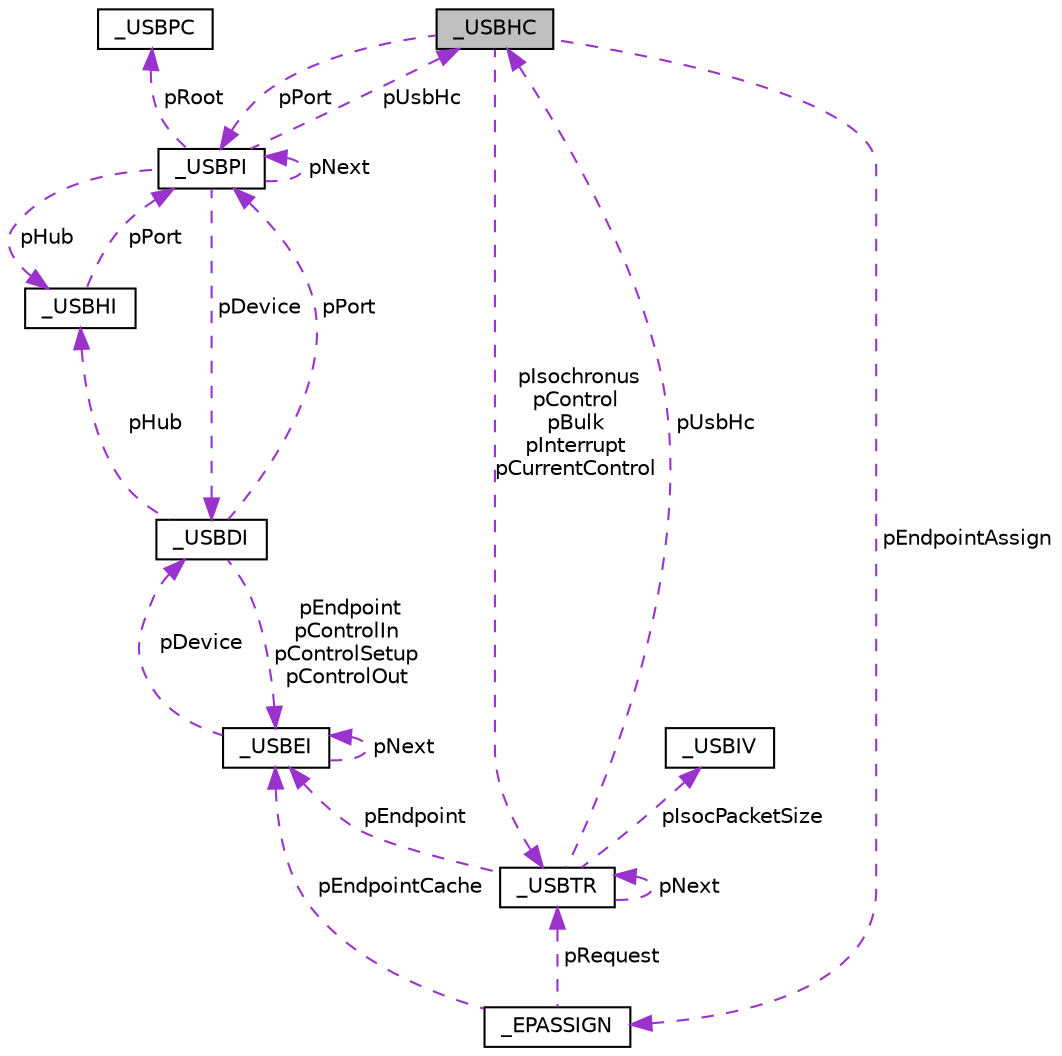 digraph "_USBHC"
{
 // LATEX_PDF_SIZE
  edge [fontname="Helvetica",fontsize="10",labelfontname="Helvetica",labelfontsize="10"];
  node [fontname="Helvetica",fontsize="10",shape=record];
  Node1 [label="_USBHC",height=0.2,width=0.4,color="black", fillcolor="grey75", style="filled", fontcolor="black",tooltip=" "];
  Node2 -> Node1 [dir="back",color="darkorchid3",fontsize="10",style="dashed",label=" pPort" ,fontname="Helvetica"];
  Node2 [label="_USBPI",height=0.2,width=0.4,color="black", fillcolor="white", style="filled",URL="$d7/d90/struct__USBPI.html",tooltip=" "];
  Node2 -> Node2 [dir="back",color="darkorchid3",fontsize="10",style="dashed",label=" pNext" ,fontname="Helvetica"];
  Node1 -> Node2 [dir="back",color="darkorchid3",fontsize="10",style="dashed",label=" pUsbHc" ,fontname="Helvetica"];
  Node3 -> Node2 [dir="back",color="darkorchid3",fontsize="10",style="dashed",label=" pHub" ,fontname="Helvetica"];
  Node3 [label="_USBHI",height=0.2,width=0.4,color="black", fillcolor="white", style="filled",URL="$d5/dd1/struct__USBHI.html",tooltip=" "];
  Node2 -> Node3 [dir="back",color="darkorchid3",fontsize="10",style="dashed",label=" pPort" ,fontname="Helvetica"];
  Node4 -> Node2 [dir="back",color="darkorchid3",fontsize="10",style="dashed",label=" pRoot" ,fontname="Helvetica"];
  Node4 [label="_USBPC",height=0.2,width=0.4,color="black", fillcolor="white", style="filled",URL="$dc/dfb/struct__USBPC.html",tooltip=" "];
  Node5 -> Node2 [dir="back",color="darkorchid3",fontsize="10",style="dashed",label=" pDevice" ,fontname="Helvetica"];
  Node5 [label="_USBDI",height=0.2,width=0.4,color="black", fillcolor="white", style="filled",URL="$d0/db5/struct__USBDI.html",tooltip=" "];
  Node2 -> Node5 [dir="back",color="darkorchid3",fontsize="10",style="dashed",label=" pPort" ,fontname="Helvetica"];
  Node3 -> Node5 [dir="back",color="darkorchid3",fontsize="10",style="dashed",label=" pHub" ,fontname="Helvetica"];
  Node6 -> Node5 [dir="back",color="darkorchid3",fontsize="10",style="dashed",label=" pEndpoint\npControlIn\npControlSetup\npControlOut" ,fontname="Helvetica"];
  Node6 [label="_USBEI",height=0.2,width=0.4,color="black", fillcolor="white", style="filled",URL="$d2/d02/struct__USBEI.html",tooltip=" "];
  Node6 -> Node6 [dir="back",color="darkorchid3",fontsize="10",style="dashed",label=" pNext" ,fontname="Helvetica"];
  Node5 -> Node6 [dir="back",color="darkorchid3",fontsize="10",style="dashed",label=" pDevice" ,fontname="Helvetica"];
  Node7 -> Node1 [dir="back",color="darkorchid3",fontsize="10",style="dashed",label=" pEndpointAssign" ,fontname="Helvetica"];
  Node7 [label="_EPASSIGN",height=0.2,width=0.4,color="black", fillcolor="white", style="filled",URL="$d8/dfa/struct__USBHC_1_1__EPASSIGN.html",tooltip=" "];
  Node8 -> Node7 [dir="back",color="darkorchid3",fontsize="10",style="dashed",label=" pRequest" ,fontname="Helvetica"];
  Node8 [label="_USBTR",height=0.2,width=0.4,color="black", fillcolor="white", style="filled",URL="$d8/ddb/struct__USBTR.html",tooltip=" "];
  Node1 -> Node8 [dir="back",color="darkorchid3",fontsize="10",style="dashed",label=" pUsbHc" ,fontname="Helvetica"];
  Node9 -> Node8 [dir="back",color="darkorchid3",fontsize="10",style="dashed",label=" pIsocPacketSize" ,fontname="Helvetica"];
  Node9 [label="_USBIV",height=0.2,width=0.4,color="black", fillcolor="white", style="filled",URL="$d1/d95/struct__USBIV.html",tooltip=" "];
  Node8 -> Node8 [dir="back",color="darkorchid3",fontsize="10",style="dashed",label=" pNext" ,fontname="Helvetica"];
  Node6 -> Node8 [dir="back",color="darkorchid3",fontsize="10",style="dashed",label=" pEndpoint" ,fontname="Helvetica"];
  Node6 -> Node7 [dir="back",color="darkorchid3",fontsize="10",style="dashed",label=" pEndpointCache" ,fontname="Helvetica"];
  Node8 -> Node1 [dir="back",color="darkorchid3",fontsize="10",style="dashed",label=" pIsochronus\npControl\npBulk\npInterrupt\npCurrentControl" ,fontname="Helvetica"];
}
